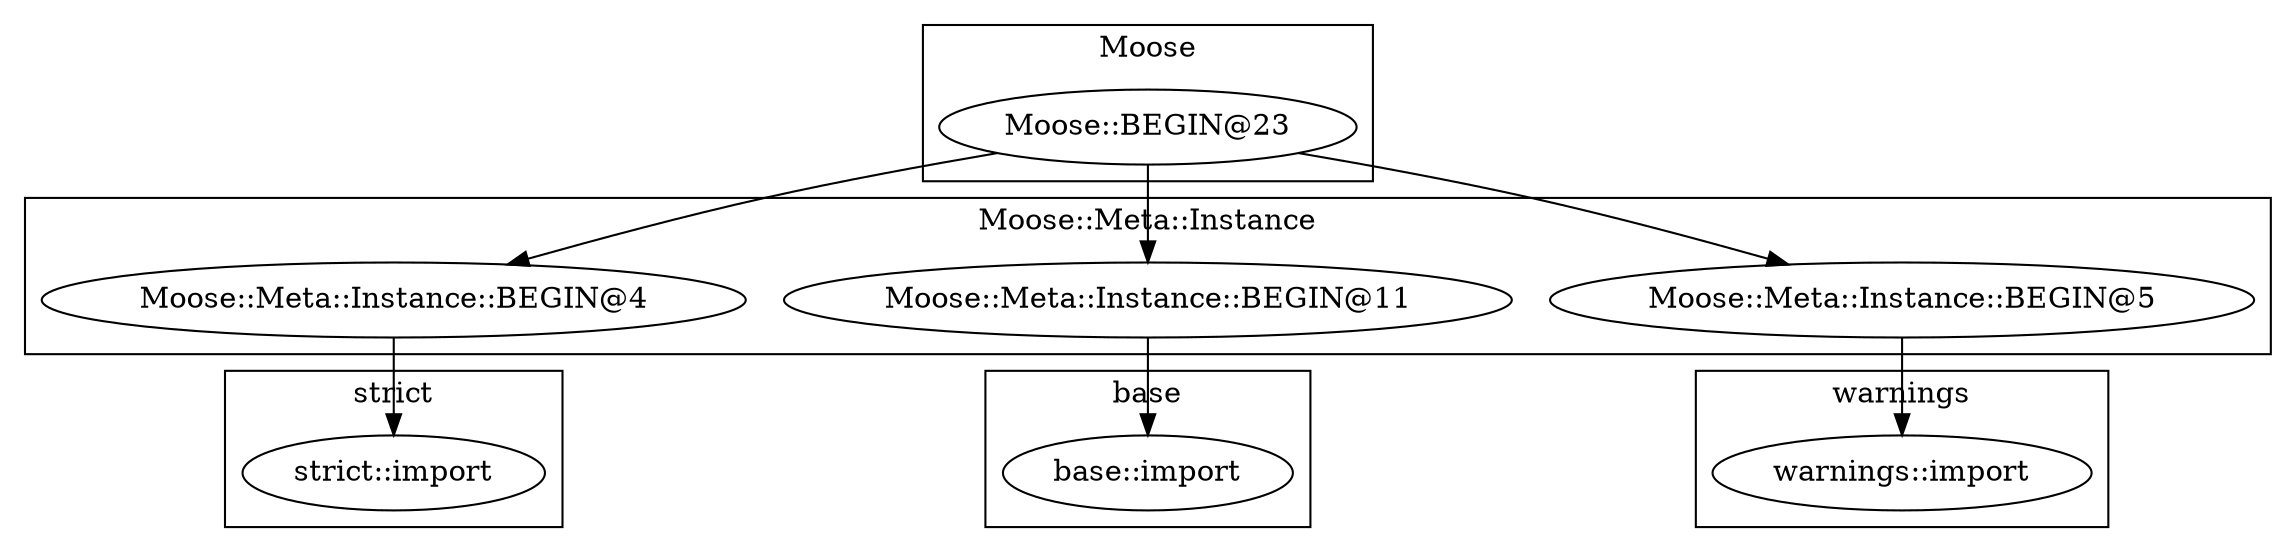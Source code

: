 digraph {
graph [overlap=false]
subgraph cluster_warnings {
	label="warnings";
	"warnings::import";
}
subgraph cluster_base {
	label="base";
	"base::import";
}
subgraph cluster_strict {
	label="strict";
	"strict::import";
}
subgraph cluster_Moose {
	label="Moose";
	"Moose::BEGIN@23";
}
subgraph cluster_Moose_Meta_Instance {
	label="Moose::Meta::Instance";
	"Moose::Meta::Instance::BEGIN@4";
	"Moose::Meta::Instance::BEGIN@11";
	"Moose::Meta::Instance::BEGIN@5";
}
"Moose::BEGIN@23" -> "Moose::Meta::Instance::BEGIN@5";
"Moose::BEGIN@23" -> "Moose::Meta::Instance::BEGIN@11";
"Moose::Meta::Instance::BEGIN@11" -> "base::import";
"Moose::Meta::Instance::BEGIN@5" -> "warnings::import";
"Moose::Meta::Instance::BEGIN@4" -> "strict::import";
"Moose::BEGIN@23" -> "Moose::Meta::Instance::BEGIN@4";
}
